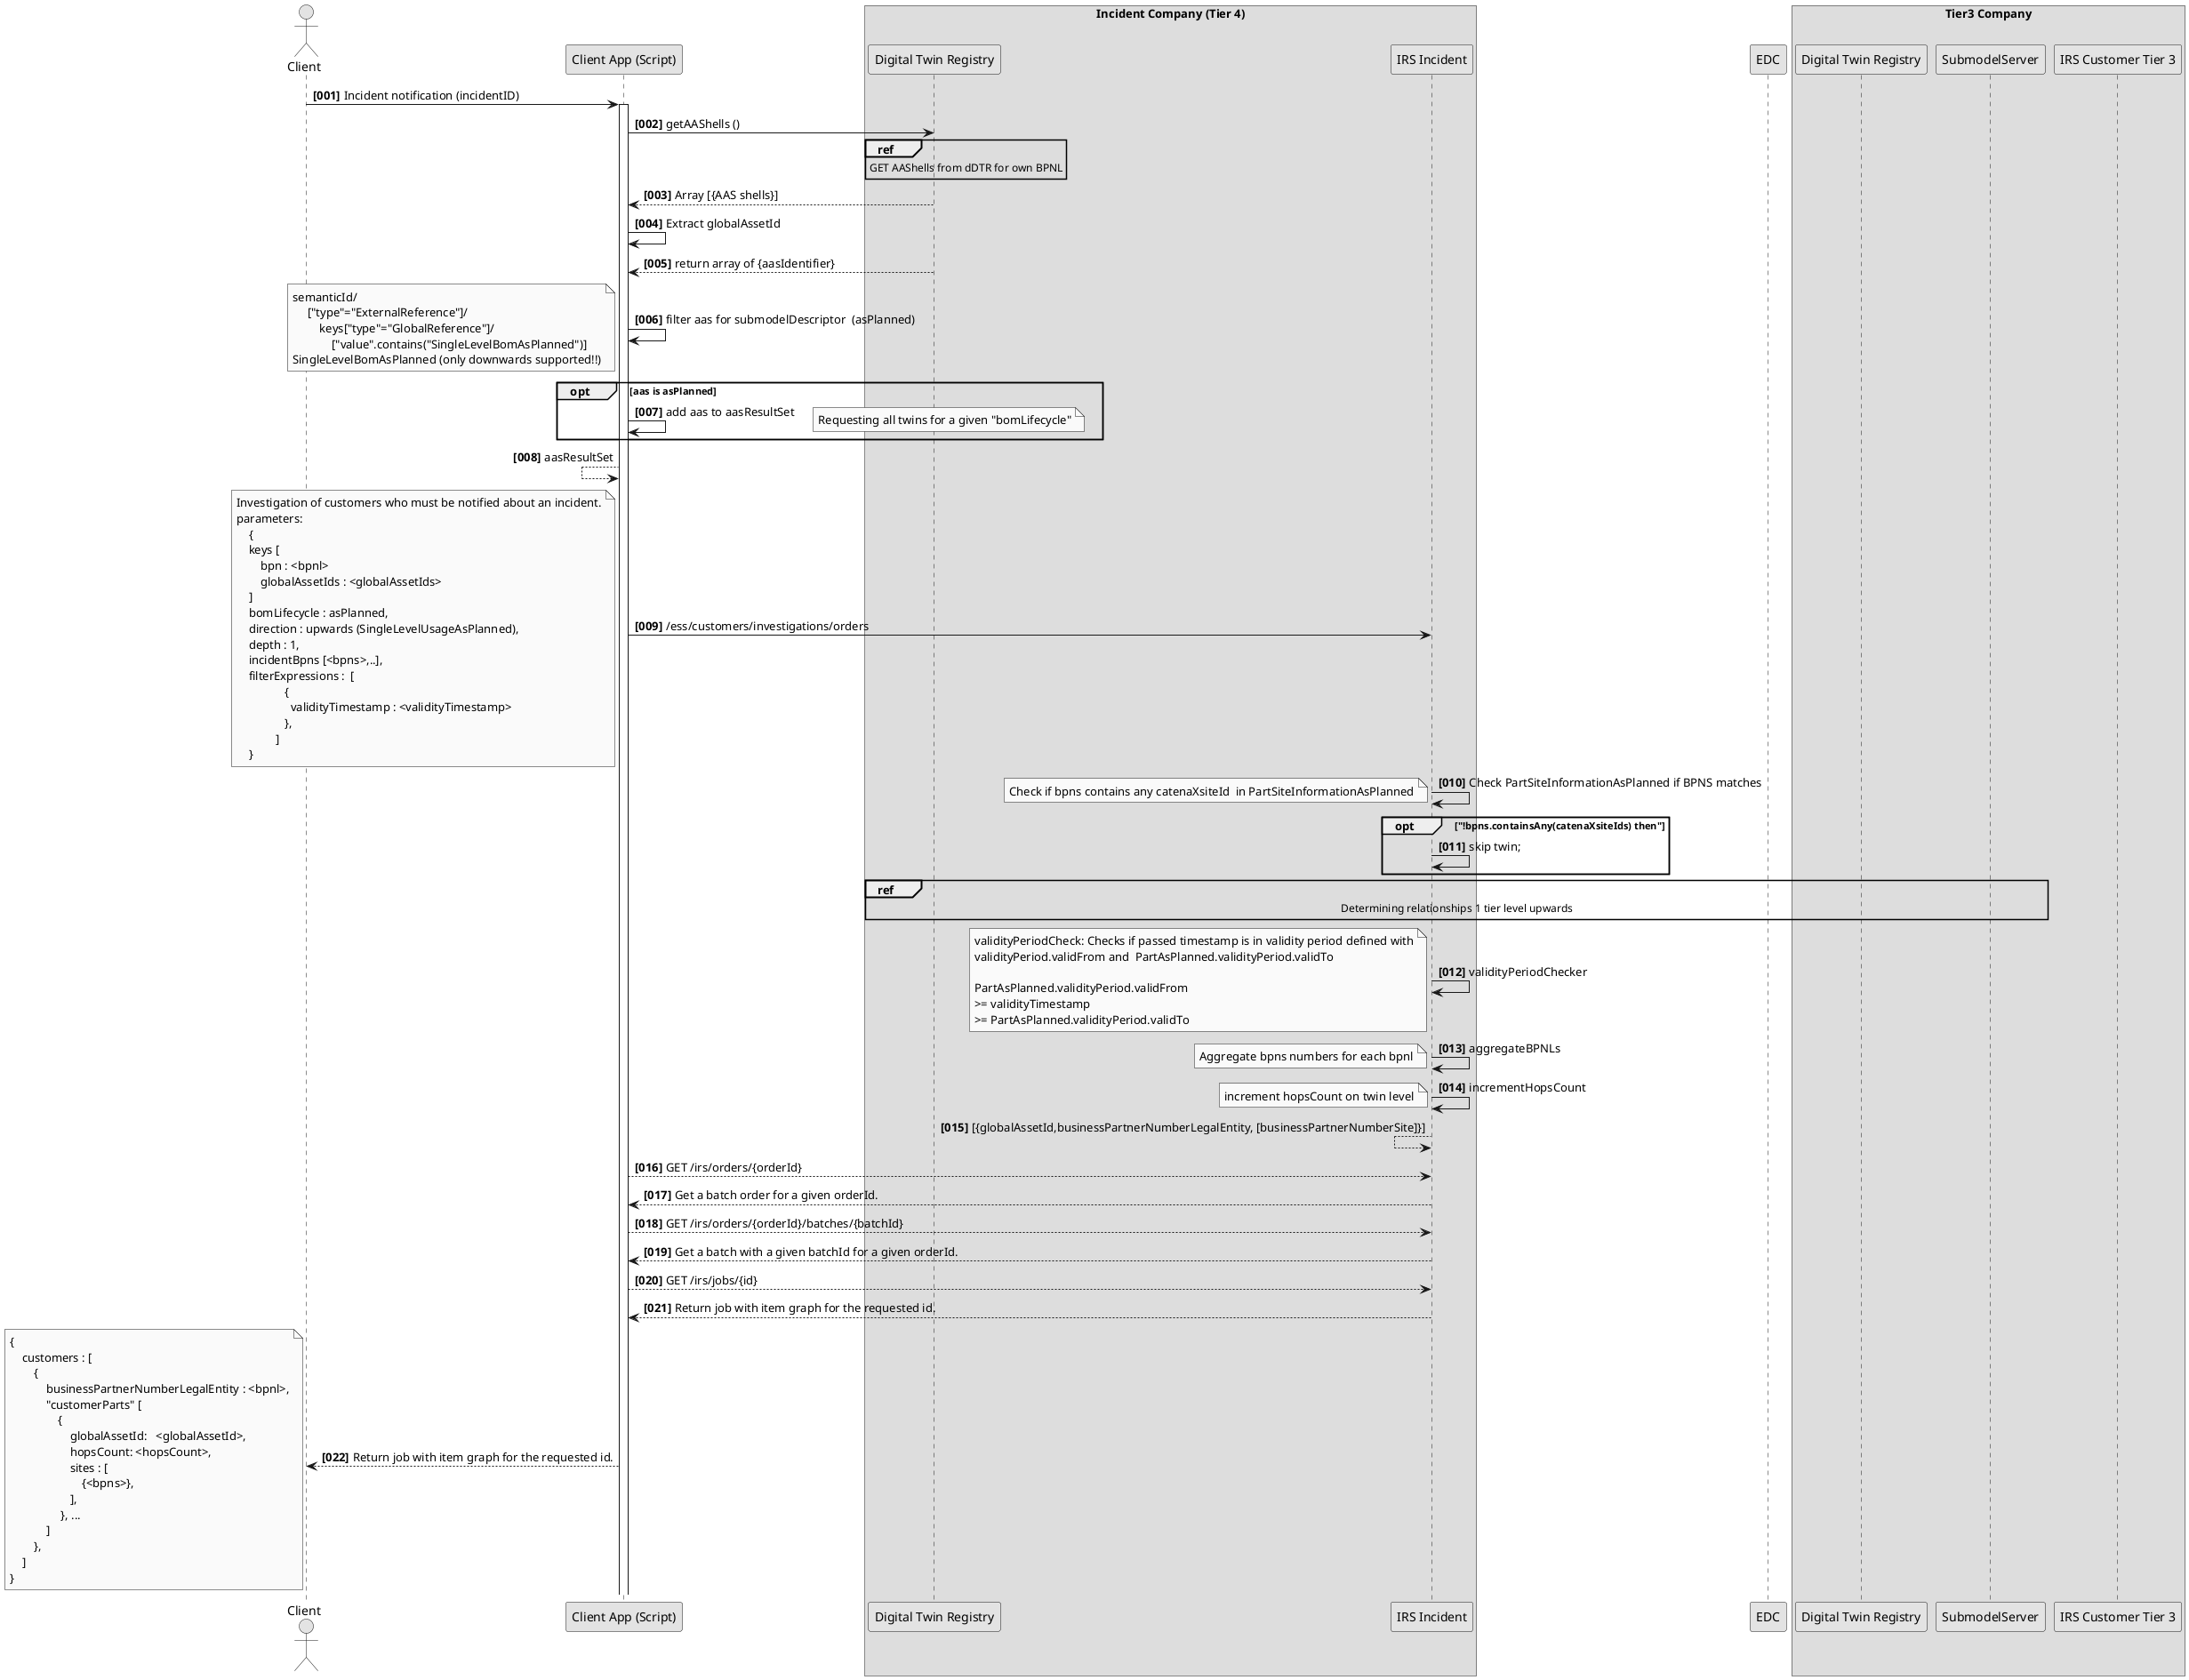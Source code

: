 @startuml
skinparam monochrome true
skinparam shadowing false
skinparam defaultFontName "Architects daughter"

autonumber "<b>[000]"

actor "Client" as User

participant "Client App (Script)" as ClientApp

box Incident Company (Tier 4)
participant "Digital Twin Registry" as dDTR_Tier_N
participant "IRS Incident" as IRS_Tier_N
end box

participant EDC

box Tier3 Company
participant "Digital Twin Registry" as dDTR_Tier_3
participant "SubmodelServer" as SubmodelServer_Tier_3
participant "IRS Customer Tier 3" as IRS_Tier_3
end box


User -> ClientApp : Incident notification (incidentID)
activate ClientApp

ClientApp -> dDTR_Tier_N : getAAShells ()
ref over dDTR_Tier_N
    GET AAShells from dDTR for own BPNL
end ref
ClientApp <-- dDTR_Tier_N : Array [{AAS shells}]

ClientApp -> ClientApp : Extract globalAssetId


ClientApp <-- dDTR_Tier_N : return array of {aasIdentifier}

ClientApp -> ClientApp :  filter aas for submodelDescriptor  (asPlanned)
        note left
               semanticId/
                    ["type"="ExternalReference"]/
                        keys["type"="GlobalReference"]/
                            ["value".contains("SingleLevelBomAsPlanned")]
               SingleLevelBomAsPlanned (only downwards supported!!)
        end note

opt aas is asPlanned

     ClientApp -> ClientApp : add aas to aasResultSet
     note right
                 Requesting all twins for a given "bomLifecycle"
     end note

end opt

ClientApp <-- ClientApp : aasResultSet


ClientApp -> IRS_Tier_N : /ess/customers/investigations/orders
    note left
        Investigation of customers who must be notified about an incident.
        parameters:
            {
            keys [
                bpn : <bpnl>
                globalAssetIds : <globalAssetIds>
            ]
            bomLifecycle : asPlanned,
            direction : upwards (SingleLevelUsageAsPlanned),
            depth : 1,
            incidentBpns [<bpns>,..],
            filterExpressions :  [
                        {
                          validityTimestamp : <validityTimestamp>
                        },
                     ]
            }
    end note

    IRS_Tier_N -> IRS_Tier_N : Check PartSiteInformationAsPlanned if BPNS matches
    note left
        Check if bpns contains any catenaXsiteId  in PartSiteInformationAsPlanned
    end note
    opt "!bpns.containsAny(catenaXsiteIds) then"
        IRS_Tier_N -> IRS_Tier_N : skip twin;
    end

    ref over dDTR_Tier_N, dDTR_Tier_3, SubmodelServer_Tier_3
        Determining relationships 1 tier level upwards
    end ref

    IRS_Tier_N -> IRS_Tier_N : validityPeriodChecker
    note left
        validityPeriodCheck: Checks if passed timestamp is in validity period defined with
        validityPeriod.validFrom and  PartAsPlanned.validityPeriod.validTo

        PartAsPlanned.validityPeriod.validFrom
        >= validityTimestamp
        >= PartAsPlanned.validityPeriod.validTo
    end note

    IRS_Tier_N -> IRS_Tier_N : aggregateBPNLs
    note left
        Aggregate bpns numbers for each bpnl
    end note
    IRS_Tier_N -> IRS_Tier_N : incrementHopsCount
        note left
            increment hopsCount on twin level
        end note


    IRS_Tier_N <-- IRS_Tier_N : [{globalAssetId,businessPartnerNumberLegalEntity, [businessPartnerNumberSite]}]




    ClientApp --> IRS_Tier_N : GET /irs/orders/{orderId}
    ClientApp <-- IRS_Tier_N : Get a batch order for a given orderId.
    ClientApp --> IRS_Tier_N : GET /irs/orders/{orderId}/batches/{batchId}
    ClientApp <-- IRS_Tier_N : Get a batch with a given batchId for a given orderId.
    ClientApp --> IRS_Tier_N : GET /irs/jobs/{id}
    ClientApp <-- IRS_Tier_N : Return job with item graph for the requested id.
    User <-- ClientApp : Return job with item graph for the requested id.
      note left
            {
                customers : [
                    {
                        businessPartnerNumberLegalEntity : <bpnl>,
                        "customerParts" [
                            {
                                globalAssetId:   <globalAssetId>,
                                hopsCount: <hopsCount>,
                                sites : [
                                    {<bpns>},
                                ],
                             }, ...
                        ]
                    },
                ]
            }
        end note

@enduml